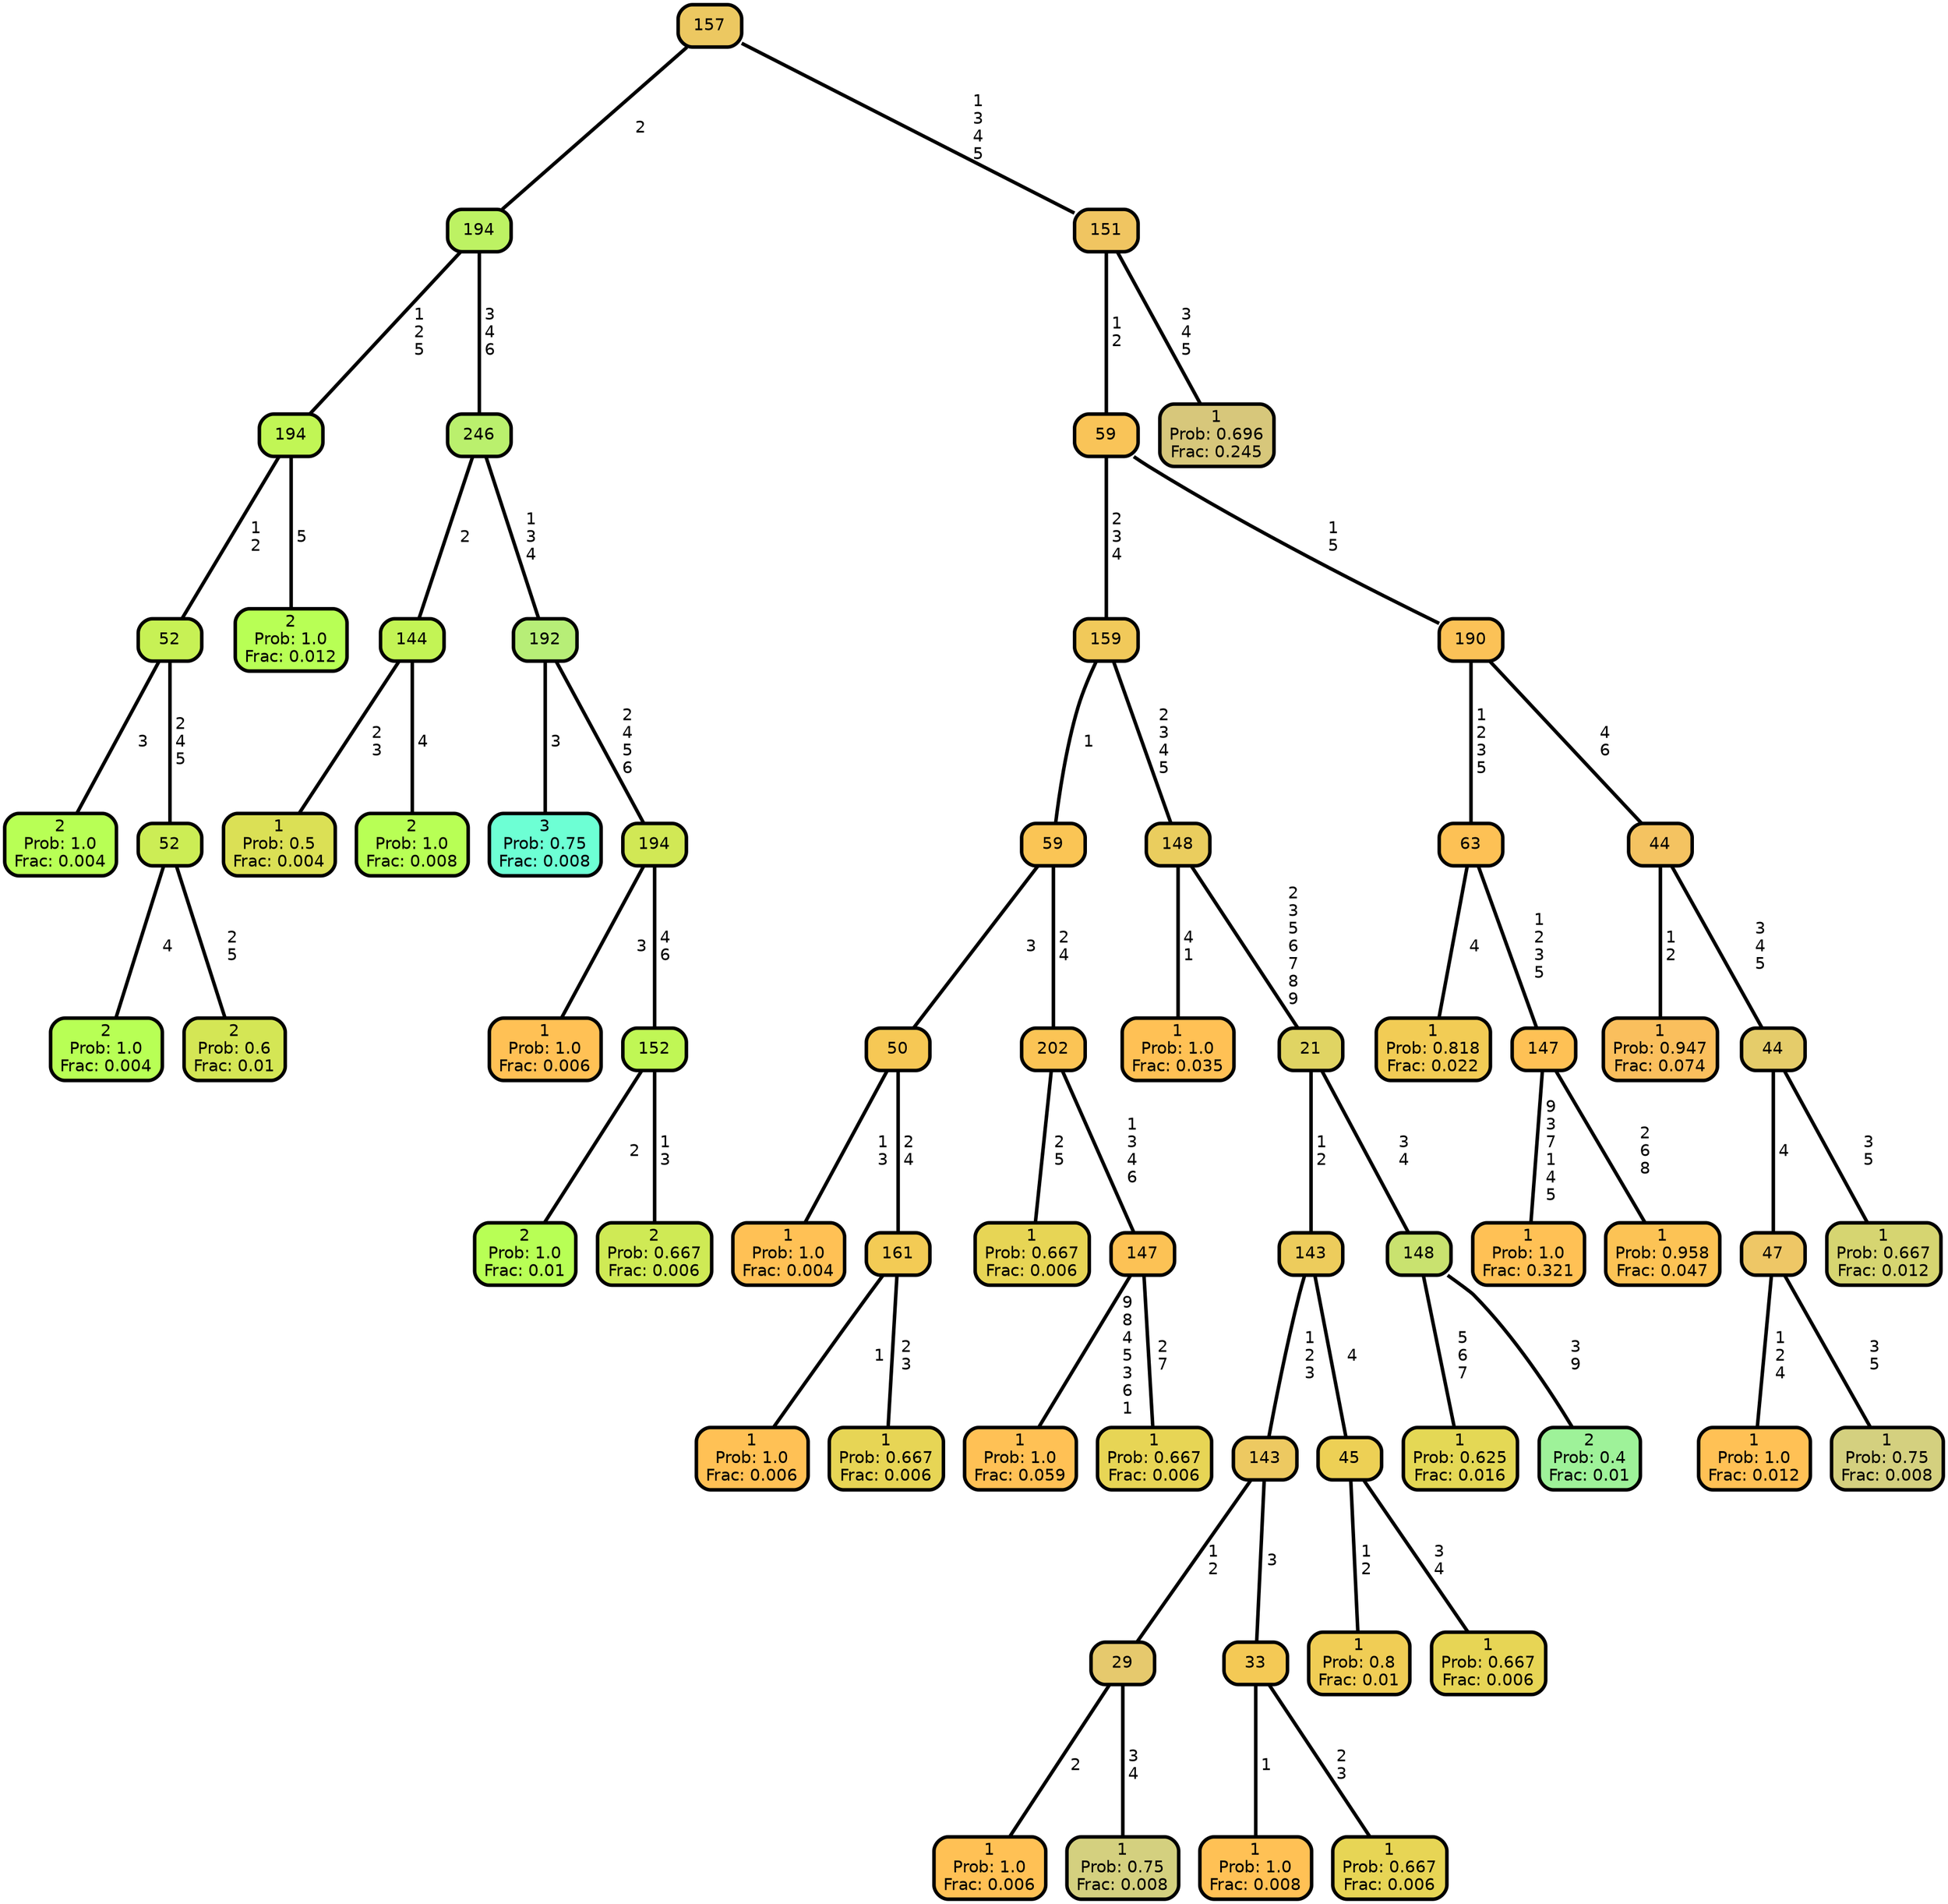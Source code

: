 graph Tree {
node [shape=box, style="filled, rounded",color="black",penwidth="3",fontcolor="black",                 fontname=helvetica] ;
graph [ranksep="0 equally", splines=straight,                 bgcolor=transparent, dpi=200] ;
edge [fontname=helvetica, color=black] ;
0 [label="2
Prob: 1.0
Frac: 0.004", fillcolor="#b8ff55"] ;
1 [label="52", fillcolor="#c7f155"] ;
2 [label="2
Prob: 1.0
Frac: 0.004", fillcolor="#b8ff55"] ;
3 [label="52", fillcolor="#cced55"] ;
4 [label="2
Prob: 0.6
Frac: 0.01", fillcolor="#d4e655"] ;
5 [label="194", fillcolor="#c1f655"] ;
6 [label="2
Prob: 1.0
Frac: 0.012", fillcolor="#b8ff55"] ;
7 [label="194", fillcolor="#bdf263"] ;
8 [label="1
Prob: 0.5
Frac: 0.004", fillcolor="#dbe055"] ;
9 [label="144", fillcolor="#c3f455"] ;
10 [label="2
Prob: 1.0
Frac: 0.008", fillcolor="#b8ff55"] ;
11 [label="246", fillcolor="#baf06d"] ;
12 [label="3
Prob: 0.75
Frac: 0.008", fillcolor="#6dffd4"] ;
13 [label="192", fillcolor="#b7ee77"] ;
14 [label="1
Prob: 1.0
Frac: 0.006", fillcolor="#ffc155"] ;
15 [label="194", fillcolor="#d1e855"] ;
16 [label="2
Prob: 1.0
Frac: 0.01", fillcolor="#b8ff55"] ;
17 [label="152", fillcolor="#c0f755"] ;
18 [label="2
Prob: 0.667
Frac: 0.006", fillcolor="#cfea55"] ;
19 [label="157", fillcolor="#ecc861"] ;
20 [label="1
Prob: 1.0
Frac: 0.004", fillcolor="#ffc155"] ;
21 [label="50", fillcolor="#f6c855"] ;
22 [label="1
Prob: 1.0
Frac: 0.006", fillcolor="#ffc155"] ;
23 [label="161", fillcolor="#f3cb55"] ;
24 [label="1
Prob: 0.667
Frac: 0.006", fillcolor="#e7d555"] ;
25 [label="59", fillcolor="#fac555"] ;
26 [label="1
Prob: 0.667
Frac: 0.006", fillcolor="#e7d555"] ;
27 [label="202", fillcolor="#fbc455"] ;
28 [label="1
Prob: 1.0
Frac: 0.059", fillcolor="#ffc155"] ;
29 [label="147", fillcolor="#fcc255"] ;
30 [label="1
Prob: 0.667
Frac: 0.006", fillcolor="#e7d555"] ;
31 [label="159", fillcolor="#f1c95a"] ;
32 [label="1
Prob: 1.0
Frac: 0.035", fillcolor="#ffc155"] ;
33 [label="148", fillcolor="#eacd5e"] ;
34 [label="1
Prob: 1.0
Frac: 0.006", fillcolor="#ffc155"] ;
35 [label="29", fillcolor="#e6c96d"] ;
36 [label="1
Prob: 0.75
Frac: 0.008", fillcolor="#d4d07f"] ;
37 [label="143", fillcolor="#edc961"] ;
38 [label="1
Prob: 1.0
Frac: 0.008", fillcolor="#ffc155"] ;
39 [label="33", fillcolor="#f4c955"] ;
40 [label="1
Prob: 0.667
Frac: 0.006", fillcolor="#e7d555"] ;
41 [label="143", fillcolor="#edcc5c"] ;
42 [label="1
Prob: 0.8
Frac: 0.01", fillcolor="#f0cd55"] ;
43 [label="45", fillcolor="#edd055"] ;
44 [label="1
Prob: 0.667
Frac: 0.006", fillcolor="#e7d555"] ;
45 [label="21", fillcolor="#e0d463"] ;
46 [label="1
Prob: 0.625
Frac: 0.016", fillcolor="#e4d855"] ;
47 [label="148", fillcolor="#c9e26f"] ;
48 [label="2
Prob: 0.4
Frac: 0.01", fillcolor="#9ef299"] ;
49 [label="59", fillcolor="#f9c458"] ;
50 [label="1
Prob: 0.818
Frac: 0.022", fillcolor="#f2cc55"] ;
51 [label="63", fillcolor="#fdc155"] ;
52 [label="1
Prob: 1.0
Frac: 0.321", fillcolor="#ffc155"] ;
53 [label="147", fillcolor="#fec155"] ;
54 [label="1
Prob: 0.958
Frac: 0.047", fillcolor="#fcc355"] ;
55 [label="190", fillcolor="#fbc257"] ;
56 [label="1
Prob: 0.947
Frac: 0.074", fillcolor="#fabf5d"] ;
57 [label="44", fillcolor="#f4c361"] ;
58 [label="1
Prob: 1.0
Frac: 0.012", fillcolor="#ffc155"] ;
59 [label="47", fillcolor="#eec766"] ;
60 [label="1
Prob: 0.75
Frac: 0.008", fillcolor="#d4d07f"] ;
61 [label="44", fillcolor="#e5cc6a"] ;
62 [label="1
Prob: 0.667
Frac: 0.012", fillcolor="#d6d571"] ;
63 [label="151", fillcolor="#f0c561"] ;
64 [label="1
Prob: 0.696
Frac: 0.245", fillcolor="#d7c77b"] ;
1 -- 0 [label=" 3",penwidth=3] ;
1 -- 3 [label=" 2\n 4\n 5",penwidth=3] ;
3 -- 2 [label=" 4",penwidth=3] ;
3 -- 4 [label=" 2\n 5",penwidth=3] ;
5 -- 1 [label=" 1\n 2",penwidth=3] ;
5 -- 6 [label=" 5",penwidth=3] ;
7 -- 5 [label=" 1\n 2\n 5",penwidth=3] ;
7 -- 11 [label=" 3\n 4\n 6",penwidth=3] ;
9 -- 8 [label=" 2\n 3",penwidth=3] ;
9 -- 10 [label=" 4",penwidth=3] ;
11 -- 9 [label=" 2",penwidth=3] ;
11 -- 13 [label=" 1\n 3\n 4",penwidth=3] ;
13 -- 12 [label=" 3",penwidth=3] ;
13 -- 15 [label=" 2\n 4\n 5\n 6",penwidth=3] ;
15 -- 14 [label=" 3",penwidth=3] ;
15 -- 17 [label=" 4\n 6",penwidth=3] ;
17 -- 16 [label=" 2",penwidth=3] ;
17 -- 18 [label=" 1\n 3",penwidth=3] ;
19 -- 7 [label=" 2",penwidth=3] ;
19 -- 63 [label=" 1\n 3\n 4\n 5",penwidth=3] ;
21 -- 20 [label=" 1\n 3",penwidth=3] ;
21 -- 23 [label=" 2\n 4",penwidth=3] ;
23 -- 22 [label=" 1",penwidth=3] ;
23 -- 24 [label=" 2\n 3",penwidth=3] ;
25 -- 21 [label=" 3",penwidth=3] ;
25 -- 27 [label=" 2\n 4",penwidth=3] ;
27 -- 26 [label=" 2\n 5",penwidth=3] ;
27 -- 29 [label=" 1\n 3\n 4\n 6",penwidth=3] ;
29 -- 28 [label=" 9\n 8\n 4\n 5\n 3\n 6\n 1",penwidth=3] ;
29 -- 30 [label=" 2\n 7",penwidth=3] ;
31 -- 25 [label=" 1",penwidth=3] ;
31 -- 33 [label=" 2\n 3\n 4\n 5",penwidth=3] ;
33 -- 32 [label=" 4\n 1",penwidth=3] ;
33 -- 45 [label=" 2\n 3\n 5\n 6\n 7\n 8\n 9",penwidth=3] ;
35 -- 34 [label=" 2",penwidth=3] ;
35 -- 36 [label=" 3\n 4",penwidth=3] ;
37 -- 35 [label=" 1\n 2",penwidth=3] ;
37 -- 39 [label=" 3",penwidth=3] ;
39 -- 38 [label=" 1",penwidth=3] ;
39 -- 40 [label=" 2\n 3",penwidth=3] ;
41 -- 37 [label=" 1\n 2\n 3",penwidth=3] ;
41 -- 43 [label=" 4",penwidth=3] ;
43 -- 42 [label=" 1\n 2",penwidth=3] ;
43 -- 44 [label=" 3\n 4",penwidth=3] ;
45 -- 41 [label=" 1\n 2",penwidth=3] ;
45 -- 47 [label=" 3\n 4",penwidth=3] ;
47 -- 46 [label=" 5\n 6\n 7",penwidth=3] ;
47 -- 48 [label=" 3\n 9",penwidth=3] ;
49 -- 31 [label=" 2\n 3\n 4",penwidth=3] ;
49 -- 55 [label=" 1\n 5",penwidth=3] ;
51 -- 50 [label=" 4",penwidth=3] ;
51 -- 53 [label=" 1\n 2\n 3\n 5",penwidth=3] ;
53 -- 52 [label=" 9\n 3\n 7\n 1\n 4\n 5",penwidth=3] ;
53 -- 54 [label=" 2\n 6\n 8",penwidth=3] ;
55 -- 51 [label=" 1\n 2\n 3\n 5",penwidth=3] ;
55 -- 57 [label=" 4\n 6",penwidth=3] ;
57 -- 56 [label=" 1\n 2",penwidth=3] ;
57 -- 61 [label=" 3\n 4\n 5",penwidth=3] ;
59 -- 58 [label=" 1\n 2\n 4",penwidth=3] ;
59 -- 60 [label=" 3\n 5",penwidth=3] ;
61 -- 59 [label=" 4",penwidth=3] ;
61 -- 62 [label=" 3\n 5",penwidth=3] ;
63 -- 49 [label=" 1\n 2",penwidth=3] ;
63 -- 64 [label=" 3\n 4\n 5",penwidth=3] ;
{rank = same;}}